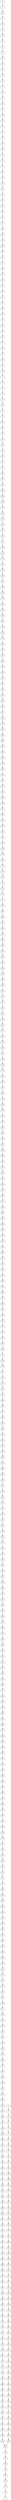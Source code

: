 digraph grafoMalla_m_50_n_10_DFS_I_7 {
7;
57;
107;
157;
207;
257;
307;
357;
407;
457;
458;
459;
460;
461;
462;
463;
464;
465;
466;
467;
468;
469;
470;
471;
472;
473;
474;
475;
476;
477;
478;
479;
480;
481;
482;
483;
484;
485;
486;
487;
488;
489;
490;
491;
492;
493;
494;
495;
496;
497;
498;
499;
500;
450;
449;
448;
447;
446;
445;
444;
443;
442;
441;
440;
439;
438;
437;
436;
435;
434;
433;
432;
431;
430;
429;
428;
427;
426;
425;
424;
423;
422;
421;
420;
419;
418;
417;
416;
415;
414;
413;
412;
411;
410;
409;
408;
358;
359;
360;
361;
362;
363;
364;
365;
366;
367;
368;
369;
370;
371;
372;
373;
374;
375;
376;
377;
378;
379;
380;
381;
382;
383;
384;
385;
386;
387;
388;
389;
390;
391;
392;
393;
394;
395;
396;
397;
398;
399;
400;
350;
349;
348;
347;
346;
345;
344;
343;
342;
341;
340;
339;
338;
337;
336;
335;
334;
333;
332;
331;
330;
329;
328;
327;
326;
325;
324;
323;
322;
321;
320;
319;
318;
317;
316;
315;
314;
313;
312;
311;
310;
309;
308;
258;
259;
260;
261;
262;
263;
264;
265;
266;
267;
268;
269;
270;
271;
272;
273;
274;
275;
276;
277;
278;
279;
280;
281;
282;
283;
284;
285;
286;
287;
288;
289;
290;
291;
292;
293;
294;
295;
296;
297;
298;
299;
300;
250;
249;
248;
247;
246;
245;
244;
243;
242;
241;
240;
239;
238;
237;
236;
235;
234;
233;
232;
231;
230;
229;
228;
227;
226;
225;
224;
223;
222;
221;
220;
219;
218;
217;
216;
215;
214;
213;
212;
211;
210;
209;
208;
158;
159;
160;
161;
162;
163;
164;
165;
166;
167;
168;
169;
170;
171;
172;
173;
174;
175;
176;
177;
178;
179;
180;
181;
182;
183;
184;
185;
186;
187;
188;
189;
190;
191;
192;
193;
194;
195;
196;
197;
198;
199;
200;
150;
149;
148;
147;
146;
145;
144;
143;
142;
141;
140;
139;
138;
137;
136;
135;
134;
133;
132;
131;
130;
129;
128;
127;
126;
125;
124;
123;
122;
121;
120;
119;
118;
117;
116;
115;
114;
113;
112;
111;
110;
109;
108;
58;
59;
60;
61;
62;
63;
64;
65;
66;
67;
68;
69;
70;
71;
72;
73;
74;
75;
76;
77;
78;
79;
80;
81;
82;
83;
84;
85;
86;
87;
88;
89;
90;
91;
92;
93;
94;
95;
96;
97;
98;
99;
100;
50;
49;
48;
47;
46;
45;
44;
43;
42;
41;
40;
39;
38;
37;
36;
35;
34;
33;
32;
31;
30;
29;
28;
27;
26;
25;
24;
23;
22;
21;
20;
19;
18;
17;
16;
15;
14;
13;
12;
11;
10;
9;
8;
456;
455;
454;
453;
452;
451;
401;
402;
403;
404;
405;
406;
356;
355;
354;
353;
352;
351;
301;
302;
303;
304;
305;
306;
256;
255;
254;
253;
252;
251;
201;
202;
203;
204;
205;
206;
156;
155;
154;
153;
152;
151;
101;
102;
103;
104;
105;
106;
56;
55;
54;
53;
52;
51;
1;
2;
3;
4;
5;
6;
6 -> 5;
8 -> 9;
57 -> 7;
56 -> 106;
58 -> 108;
107 -> 57;
106 -> 105;
108 -> 109;
157 -> 107;
156 -> 206;
158 -> 208;
207 -> 157;
206 -> 205;
208 -> 209;
257 -> 207;
256 -> 306;
258 -> 308;
307 -> 257;
306 -> 305;
308 -> 309;
357 -> 307;
356 -> 406;
358 -> 408;
407 -> 357;
406 -> 405;
408 -> 409;
457 -> 407;
456 -> 457;
458 -> 457;
459 -> 458;
409 -> 410;
460 -> 459;
410 -> 411;
461 -> 460;
411 -> 412;
462 -> 461;
412 -> 413;
463 -> 462;
413 -> 414;
464 -> 463;
414 -> 415;
465 -> 464;
415 -> 416;
466 -> 465;
416 -> 417;
467 -> 466;
417 -> 418;
468 -> 467;
418 -> 419;
469 -> 468;
419 -> 420;
470 -> 469;
420 -> 421;
471 -> 470;
421 -> 422;
472 -> 471;
422 -> 423;
473 -> 472;
423 -> 424;
474 -> 473;
424 -> 425;
475 -> 474;
425 -> 426;
476 -> 475;
426 -> 427;
477 -> 476;
427 -> 428;
478 -> 477;
428 -> 429;
479 -> 478;
429 -> 430;
480 -> 479;
430 -> 431;
481 -> 480;
431 -> 432;
482 -> 481;
432 -> 433;
483 -> 482;
433 -> 434;
484 -> 483;
434 -> 435;
485 -> 484;
435 -> 436;
486 -> 485;
436 -> 437;
487 -> 486;
437 -> 438;
488 -> 487;
438 -> 439;
489 -> 488;
439 -> 440;
490 -> 489;
440 -> 441;
491 -> 490;
441 -> 442;
492 -> 491;
442 -> 443;
493 -> 492;
443 -> 444;
494 -> 493;
444 -> 445;
495 -> 494;
445 -> 446;
496 -> 495;
446 -> 447;
497 -> 496;
447 -> 448;
498 -> 497;
448 -> 449;
499 -> 498;
449 -> 450;
500 -> 499;
450 -> 500;
400 -> 399;
399 -> 398;
398 -> 397;
397 -> 396;
396 -> 395;
395 -> 394;
394 -> 393;
393 -> 392;
392 -> 391;
391 -> 390;
390 -> 389;
389 -> 388;
388 -> 387;
387 -> 386;
386 -> 385;
385 -> 384;
384 -> 383;
383 -> 382;
382 -> 381;
381 -> 380;
380 -> 379;
379 -> 378;
378 -> 377;
377 -> 376;
376 -> 375;
375 -> 374;
374 -> 373;
373 -> 372;
372 -> 371;
371 -> 370;
370 -> 369;
369 -> 368;
368 -> 367;
367 -> 366;
366 -> 365;
365 -> 364;
364 -> 363;
363 -> 362;
362 -> 361;
361 -> 360;
360 -> 359;
359 -> 358;
309 -> 310;
310 -> 311;
311 -> 312;
312 -> 313;
313 -> 314;
314 -> 315;
315 -> 316;
316 -> 317;
317 -> 318;
318 -> 319;
319 -> 320;
320 -> 321;
321 -> 322;
322 -> 323;
323 -> 324;
324 -> 325;
325 -> 326;
326 -> 327;
327 -> 328;
328 -> 329;
329 -> 330;
330 -> 331;
331 -> 332;
332 -> 333;
333 -> 334;
334 -> 335;
335 -> 336;
336 -> 337;
337 -> 338;
338 -> 339;
339 -> 340;
340 -> 341;
341 -> 342;
342 -> 343;
343 -> 344;
344 -> 345;
345 -> 346;
346 -> 347;
347 -> 348;
348 -> 349;
349 -> 350;
350 -> 400;
300 -> 299;
299 -> 298;
298 -> 297;
297 -> 296;
296 -> 295;
295 -> 294;
294 -> 293;
293 -> 292;
292 -> 291;
291 -> 290;
290 -> 289;
289 -> 288;
288 -> 287;
287 -> 286;
286 -> 285;
285 -> 284;
284 -> 283;
283 -> 282;
282 -> 281;
281 -> 280;
280 -> 279;
279 -> 278;
278 -> 277;
277 -> 276;
276 -> 275;
275 -> 274;
274 -> 273;
273 -> 272;
272 -> 271;
271 -> 270;
270 -> 269;
269 -> 268;
268 -> 267;
267 -> 266;
266 -> 265;
265 -> 264;
264 -> 263;
263 -> 262;
262 -> 261;
261 -> 260;
260 -> 259;
259 -> 258;
209 -> 210;
210 -> 211;
211 -> 212;
212 -> 213;
213 -> 214;
214 -> 215;
215 -> 216;
216 -> 217;
217 -> 218;
218 -> 219;
219 -> 220;
220 -> 221;
221 -> 222;
222 -> 223;
223 -> 224;
224 -> 225;
225 -> 226;
226 -> 227;
227 -> 228;
228 -> 229;
229 -> 230;
230 -> 231;
231 -> 232;
232 -> 233;
233 -> 234;
234 -> 235;
235 -> 236;
236 -> 237;
237 -> 238;
238 -> 239;
239 -> 240;
240 -> 241;
241 -> 242;
242 -> 243;
243 -> 244;
244 -> 245;
245 -> 246;
246 -> 247;
247 -> 248;
248 -> 249;
249 -> 250;
250 -> 300;
200 -> 199;
199 -> 198;
198 -> 197;
197 -> 196;
196 -> 195;
195 -> 194;
194 -> 193;
193 -> 192;
192 -> 191;
191 -> 190;
190 -> 189;
189 -> 188;
188 -> 187;
187 -> 186;
186 -> 185;
185 -> 184;
184 -> 183;
183 -> 182;
182 -> 181;
181 -> 180;
180 -> 179;
179 -> 178;
178 -> 177;
177 -> 176;
176 -> 175;
175 -> 174;
174 -> 173;
173 -> 172;
172 -> 171;
171 -> 170;
170 -> 169;
169 -> 168;
168 -> 167;
167 -> 166;
166 -> 165;
165 -> 164;
164 -> 163;
163 -> 162;
162 -> 161;
161 -> 160;
160 -> 159;
159 -> 158;
109 -> 110;
110 -> 111;
111 -> 112;
112 -> 113;
113 -> 114;
114 -> 115;
115 -> 116;
116 -> 117;
117 -> 118;
118 -> 119;
119 -> 120;
120 -> 121;
121 -> 122;
122 -> 123;
123 -> 124;
124 -> 125;
125 -> 126;
126 -> 127;
127 -> 128;
128 -> 129;
129 -> 130;
130 -> 131;
131 -> 132;
132 -> 133;
133 -> 134;
134 -> 135;
135 -> 136;
136 -> 137;
137 -> 138;
138 -> 139;
139 -> 140;
140 -> 141;
141 -> 142;
142 -> 143;
143 -> 144;
144 -> 145;
145 -> 146;
146 -> 147;
147 -> 148;
148 -> 149;
149 -> 150;
150 -> 200;
100 -> 99;
99 -> 98;
98 -> 97;
97 -> 96;
96 -> 95;
95 -> 94;
94 -> 93;
93 -> 92;
92 -> 91;
91 -> 90;
90 -> 89;
89 -> 88;
88 -> 87;
87 -> 86;
86 -> 85;
85 -> 84;
84 -> 83;
83 -> 82;
82 -> 81;
81 -> 80;
80 -> 79;
79 -> 78;
78 -> 77;
77 -> 76;
76 -> 75;
75 -> 74;
74 -> 73;
73 -> 72;
72 -> 71;
71 -> 70;
70 -> 69;
69 -> 68;
68 -> 67;
67 -> 66;
66 -> 65;
65 -> 64;
64 -> 63;
63 -> 62;
62 -> 61;
61 -> 60;
60 -> 59;
59 -> 58;
9 -> 10;
10 -> 11;
11 -> 12;
12 -> 13;
13 -> 14;
14 -> 15;
15 -> 16;
16 -> 17;
17 -> 18;
18 -> 19;
19 -> 20;
20 -> 21;
21 -> 22;
22 -> 23;
23 -> 24;
24 -> 25;
25 -> 26;
26 -> 27;
27 -> 28;
28 -> 29;
29 -> 30;
30 -> 31;
31 -> 32;
32 -> 33;
33 -> 34;
34 -> 35;
35 -> 36;
36 -> 37;
37 -> 38;
38 -> 39;
39 -> 40;
40 -> 41;
41 -> 42;
42 -> 43;
43 -> 44;
44 -> 45;
45 -> 46;
46 -> 47;
47 -> 48;
48 -> 49;
49 -> 50;
50 -> 100;
455 -> 456;
405 -> 404;
454 -> 455;
404 -> 403;
453 -> 454;
403 -> 402;
452 -> 453;
402 -> 401;
451 -> 452;
401 -> 451;
351 -> 352;
352 -> 353;
353 -> 354;
354 -> 355;
355 -> 356;
305 -> 304;
304 -> 303;
303 -> 302;
302 -> 301;
301 -> 351;
251 -> 252;
252 -> 253;
253 -> 254;
254 -> 255;
255 -> 256;
205 -> 204;
204 -> 203;
203 -> 202;
202 -> 201;
201 -> 251;
151 -> 152;
152 -> 153;
153 -> 154;
154 -> 155;
155 -> 156;
105 -> 104;
104 -> 103;
103 -> 102;
102 -> 101;
101 -> 151;
51 -> 52;
52 -> 53;
53 -> 54;
54 -> 55;
55 -> 56;
5 -> 4;
4 -> 3;
3 -> 2;
2 -> 1;
1 -> 51;
}